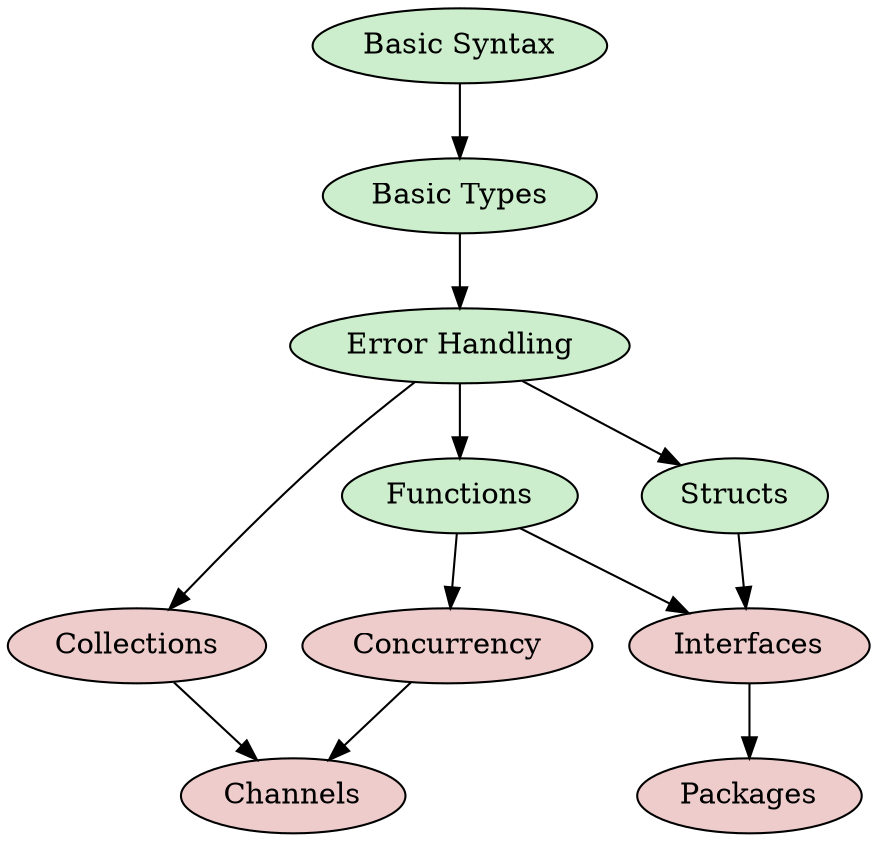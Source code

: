 digraph {
  node [style=filled, fillcolor="#EECCCC"];
  "Basic Syntax" [href="./basics", fillcolor="#CCEECC"];
  "Basic Types" [href="./types", fillcolor="#CCEECC"];
  "Error Handling" [href="./errors", fillcolor="#CCEECC"];
  "Functions" [href="./functions", fillcolor="#CCEECC"];
  "Structs" [href="./structs", fillcolor="#CCEECC"];
  "Basic Syntax" -> "Basic Types" -> "Error Handling";
  "Error Handling" -> "Functions" -> "Concurrency" -> "Channels";
  "Error Handling" -> "Collections" -> "Channels";
  "Error Handling" -> "Structs" -> "Interfaces" -> "Packages"
  "Functions" -> "Interfaces";
}
